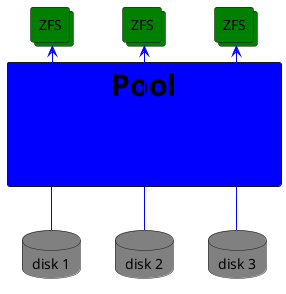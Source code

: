 @startuml

skinparam node {
    backgroundColor Transparent
    borderColor Transparent
    shadowing false
    fontColor Transparent
    ArrowColor blue
}
skinparam ArrowColor blue
skinparam collectionsBackgroundColor green
skinparam databaseBackgroundColor grey
skinparam rectangle {
    backgroundColor blue
    fontSize 30
}


collections "ZFS" as fs1
collections "ZFS" as fs2
collections "ZFS" as fs3

rectangle Pool {
  node b1
  node b2
  node b3
}

b1 -[hidden] b2
b2 -[hidden] b3

database "disk 1" as d1
database "disk 2" as d2
database "disk 3" as d3

b1 <-- d1
b2 <-- d2
b3 <-- d3

fs1 <-- b1
fs2 <-- b2
fs3 <-- b3

@enduml
